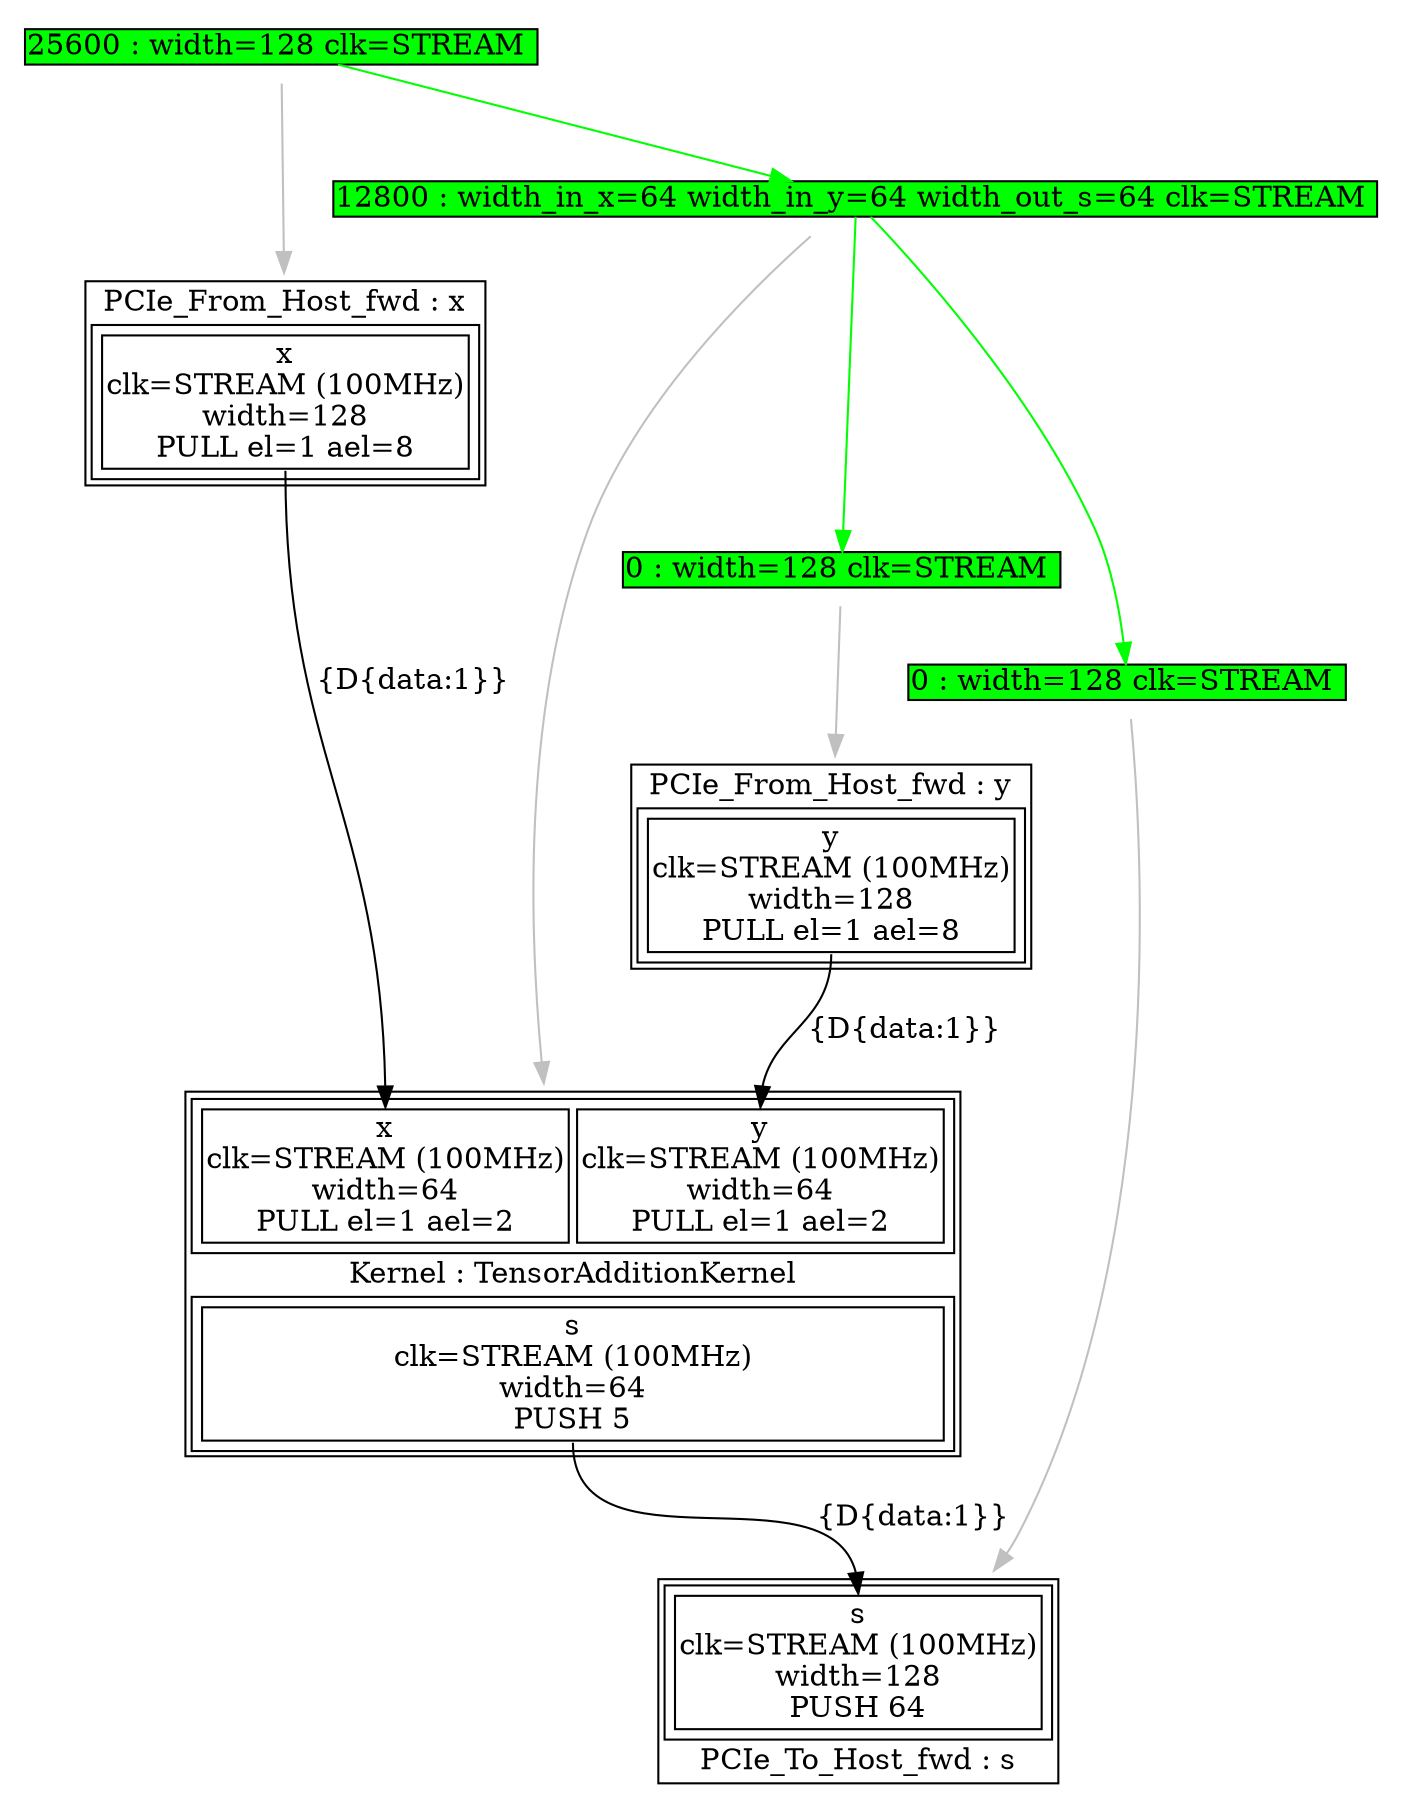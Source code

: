 digraph manager_compiler_graph {
TensorAdditionKernel[shape=plaintext, label=<<TABLE  BORDER="1" CELLPADDING="1" CELLSPACING="1"><TR><TD BGCOLOR="white" BORDER="0" PORT="inputs" ROWSPAN="1" COLSPAN="1"><TABLE  BORDER="1" CELLPADDING="1" CELLSPACING="4"><TR><TD BGCOLOR="white" BORDER="1" PORT="x" ROWSPAN="1" COLSPAN="1">x<BR/>clk=STREAM (100MHz)<BR/>width=64<BR/>PULL el=1 ael=2</TD><TD BGCOLOR="white" BORDER="1" PORT="y" ROWSPAN="1" COLSPAN="1">y<BR/>clk=STREAM (100MHz)<BR/>width=64<BR/>PULL el=1 ael=2</TD></TR></TABLE></TD></TR><TR><TD BGCOLOR="white" BORDER="0" PORT="node_info" ROWSPAN="1" COLSPAN="1">Kernel : TensorAdditionKernel</TD></TR><TR><TD BGCOLOR="white" BORDER="0" PORT="outputs" ROWSPAN="1" COLSPAN="1"><TABLE  BORDER="1" CELLPADDING="1" CELLSPACING="4"><TR><TD BGCOLOR="white" BORDER="1" PORT="s" ROWSPAN="1" COLSPAN="1">s<BR/>clk=STREAM (100MHz)<BR/>width=64<BR/>PUSH 5</TD></TR></TABLE></TD></TR></TABLE>>];
TensorAdditionKernel_assign -> s_assign[color=green headport="assignment_2" tailport="assignment_10"];
TensorAdditionKernel_assign -> y_assign[color=green headport="assignment_5" tailport="assignment_10"];
TensorAdditionKernel_assign[shape=plaintext, label=<<TABLE  BORDER="0" CELLPADDING="0" CELLSPACING="0"><TR><TD BGCOLOR="green" BORDER="1" PORT="assignment_10" ROWSPAN="1" COLSPAN="1">12800 : width_in_x=64 width_in_y=64 width_out_s=64 clk=STREAM </TD></TR></TABLE>>];
TensorAdditionKernel_assign -> TensorAdditionKernel[color=gray];
x[shape=plaintext, label=<<TABLE  BORDER="1" CELLPADDING="1" CELLSPACING="1"><TR><TD BGCOLOR="white" BORDER="0" PORT="node_info" ROWSPAN="1" COLSPAN="1">PCIe_From_Host_fwd : x</TD></TR><TR><TD BGCOLOR="white" BORDER="0" PORT="outputs" ROWSPAN="1" COLSPAN="1"><TABLE  BORDER="1" CELLPADDING="1" CELLSPACING="4"><TR><TD BGCOLOR="white" BORDER="1" PORT="x" ROWSPAN="1" COLSPAN="1">x<BR/>clk=STREAM (100MHz)<BR/>width=128<BR/>PULL el=1 ael=8</TD></TR></TABLE></TD></TR></TABLE>>];
x_assign -> TensorAdditionKernel_assign[color=green headport="assignment_10" tailport="assignment_13"];
x_assign[shape=plaintext, label=<<TABLE  BORDER="0" CELLPADDING="0" CELLSPACING="0"><TR><TD BGCOLOR="green" BORDER="1" PORT="assignment_13" ROWSPAN="1" COLSPAN="1">25600 : width=128 clk=STREAM </TD></TR></TABLE>>];
x_assign -> x[color=gray];
y[shape=plaintext, label=<<TABLE  BORDER="1" CELLPADDING="1" CELLSPACING="1"><TR><TD BGCOLOR="white" BORDER="0" PORT="node_info" ROWSPAN="1" COLSPAN="1">PCIe_From_Host_fwd : y</TD></TR><TR><TD BGCOLOR="white" BORDER="0" PORT="outputs" ROWSPAN="1" COLSPAN="1"><TABLE  BORDER="1" CELLPADDING="1" CELLSPACING="4"><TR><TD BGCOLOR="white" BORDER="1" PORT="y" ROWSPAN="1" COLSPAN="1">y<BR/>clk=STREAM (100MHz)<BR/>width=128<BR/>PULL el=1 ael=8</TD></TR></TABLE></TD></TR></TABLE>>];
y_assign[shape=plaintext, label=<<TABLE  BORDER="0" CELLPADDING="0" CELLSPACING="0"><TR><TD BGCOLOR="green" BORDER="1" PORT="assignment_5" ROWSPAN="1" COLSPAN="1">0 : width=128 clk=STREAM </TD></TR></TABLE>>];
y_assign -> y[color=gray];
s[shape=plaintext, label=<<TABLE  BORDER="1" CELLPADDING="1" CELLSPACING="1"><TR><TD BGCOLOR="white" BORDER="0" PORT="inputs" ROWSPAN="1" COLSPAN="1"><TABLE  BORDER="1" CELLPADDING="1" CELLSPACING="4"><TR><TD BGCOLOR="white" BORDER="1" PORT="s" ROWSPAN="1" COLSPAN="1">s<BR/>clk=STREAM (100MHz)<BR/>width=128<BR/>PUSH 64</TD></TR></TABLE></TD></TR><TR><TD BGCOLOR="white" BORDER="0" PORT="node_info" ROWSPAN="1" COLSPAN="1">PCIe_To_Host_fwd : s</TD></TR></TABLE>>];
s_assign[shape=plaintext, label=<<TABLE  BORDER="0" CELLPADDING="0" CELLSPACING="0"><TR><TD BGCOLOR="green" BORDER="1" PORT="assignment_2" ROWSPAN="1" COLSPAN="1">0 : width=128 clk=STREAM </TD></TR></TABLE>>];
s_assign -> s[color=gray];
x -> TensorAdditionKernel [headport="x" tailport="x" label="{D{data:1}}"]
y -> TensorAdditionKernel [headport="y" tailport="y" label="{D{data:1}}"]
TensorAdditionKernel -> s [headport="s" tailport="s" label="{D{data:1}}"]
}
